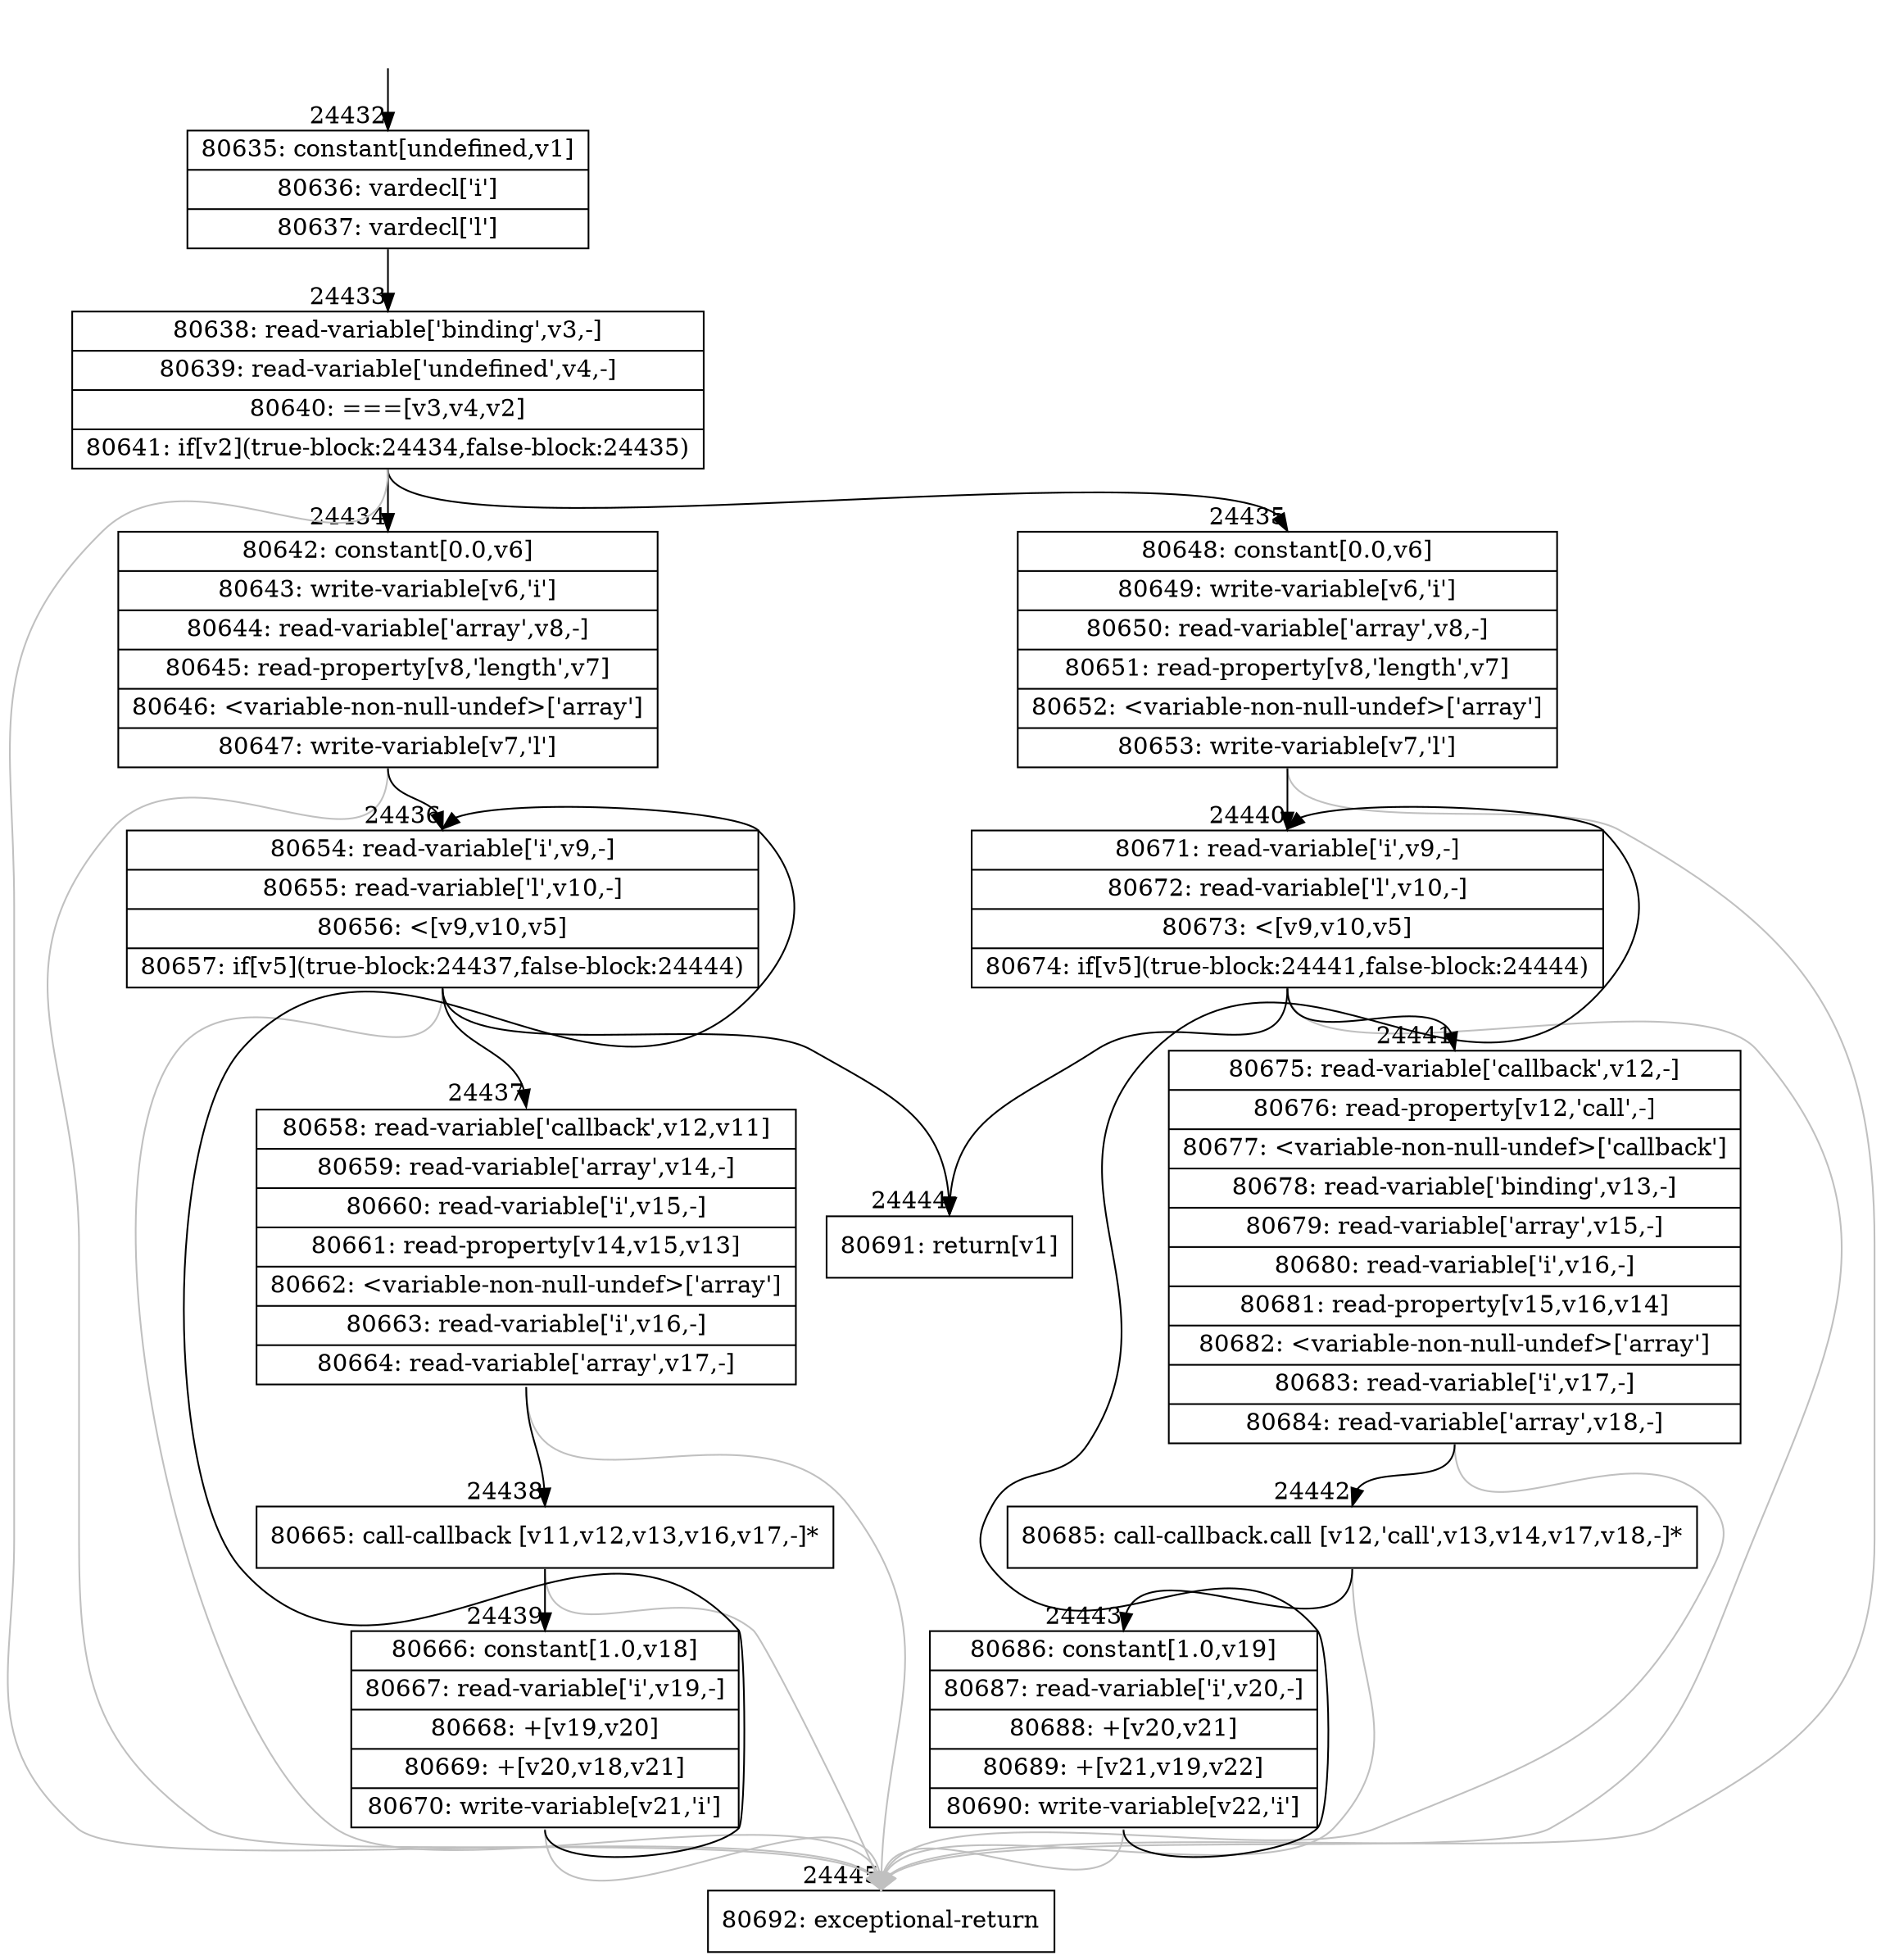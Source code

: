 digraph {
rankdir="TD"
BB_entry2137[shape=none,label=""];
BB_entry2137 -> BB24432 [tailport=s, headport=n, headlabel="    24432"]
BB24432 [shape=record label="{80635: constant[undefined,v1]|80636: vardecl['i']|80637: vardecl['l']}" ] 
BB24432 -> BB24433 [tailport=s, headport=n, headlabel="      24433"]
BB24433 [shape=record label="{80638: read-variable['binding',v3,-]|80639: read-variable['undefined',v4,-]|80640: ===[v3,v4,v2]|80641: if[v2](true-block:24434,false-block:24435)}" ] 
BB24433 -> BB24434 [tailport=s, headport=n, headlabel="      24434"]
BB24433 -> BB24435 [tailport=s, headport=n, headlabel="      24435"]
BB24433 -> BB24445 [tailport=s, headport=n, color=gray, headlabel="      24445"]
BB24434 [shape=record label="{80642: constant[0.0,v6]|80643: write-variable[v6,'i']|80644: read-variable['array',v8,-]|80645: read-property[v8,'length',v7]|80646: \<variable-non-null-undef\>['array']|80647: write-variable[v7,'l']}" ] 
BB24434 -> BB24436 [tailport=s, headport=n, headlabel="      24436"]
BB24434 -> BB24445 [tailport=s, headport=n, color=gray]
BB24435 [shape=record label="{80648: constant[0.0,v6]|80649: write-variable[v6,'i']|80650: read-variable['array',v8,-]|80651: read-property[v8,'length',v7]|80652: \<variable-non-null-undef\>['array']|80653: write-variable[v7,'l']}" ] 
BB24435 -> BB24440 [tailport=s, headport=n, headlabel="      24440"]
BB24435 -> BB24445 [tailport=s, headport=n, color=gray]
BB24436 [shape=record label="{80654: read-variable['i',v9,-]|80655: read-variable['l',v10,-]|80656: \<[v9,v10,v5]|80657: if[v5](true-block:24437,false-block:24444)}" ] 
BB24436 -> BB24437 [tailport=s, headport=n, headlabel="      24437"]
BB24436 -> BB24444 [tailport=s, headport=n, headlabel="      24444"]
BB24436 -> BB24445 [tailport=s, headport=n, color=gray]
BB24437 [shape=record label="{80658: read-variable['callback',v12,v11]|80659: read-variable['array',v14,-]|80660: read-variable['i',v15,-]|80661: read-property[v14,v15,v13]|80662: \<variable-non-null-undef\>['array']|80663: read-variable['i',v16,-]|80664: read-variable['array',v17,-]}" ] 
BB24437 -> BB24438 [tailport=s, headport=n, headlabel="      24438"]
BB24437 -> BB24445 [tailport=s, headport=n, color=gray]
BB24438 [shape=record label="{80665: call-callback [v11,v12,v13,v16,v17,-]*}" ] 
BB24438 -> BB24439 [tailport=s, headport=n, headlabel="      24439"]
BB24438 -> BB24445 [tailport=s, headport=n, color=gray]
BB24439 [shape=record label="{80666: constant[1.0,v18]|80667: read-variable['i',v19,-]|80668: +[v19,v20]|80669: +[v20,v18,v21]|80670: write-variable[v21,'i']}" ] 
BB24439 -> BB24436 [tailport=s, headport=n]
BB24439 -> BB24445 [tailport=s, headport=n, color=gray]
BB24440 [shape=record label="{80671: read-variable['i',v9,-]|80672: read-variable['l',v10,-]|80673: \<[v9,v10,v5]|80674: if[v5](true-block:24441,false-block:24444)}" ] 
BB24440 -> BB24441 [tailport=s, headport=n, headlabel="      24441"]
BB24440 -> BB24444 [tailport=s, headport=n]
BB24440 -> BB24445 [tailport=s, headport=n, color=gray]
BB24441 [shape=record label="{80675: read-variable['callback',v12,-]|80676: read-property[v12,'call',-]|80677: \<variable-non-null-undef\>['callback']|80678: read-variable['binding',v13,-]|80679: read-variable['array',v15,-]|80680: read-variable['i',v16,-]|80681: read-property[v15,v16,v14]|80682: \<variable-non-null-undef\>['array']|80683: read-variable['i',v17,-]|80684: read-variable['array',v18,-]}" ] 
BB24441 -> BB24442 [tailport=s, headport=n, headlabel="      24442"]
BB24441 -> BB24445 [tailport=s, headport=n, color=gray]
BB24442 [shape=record label="{80685: call-callback.call [v12,'call',v13,v14,v17,v18,-]*}" ] 
BB24442 -> BB24443 [tailport=s, headport=n, headlabel="      24443"]
BB24442 -> BB24445 [tailport=s, headport=n, color=gray]
BB24443 [shape=record label="{80686: constant[1.0,v19]|80687: read-variable['i',v20,-]|80688: +[v20,v21]|80689: +[v21,v19,v22]|80690: write-variable[v22,'i']}" ] 
BB24443 -> BB24440 [tailport=s, headport=n]
BB24443 -> BB24445 [tailport=s, headport=n, color=gray]
BB24444 [shape=record label="{80691: return[v1]}" ] 
BB24445 [shape=record label="{80692: exceptional-return}" ] 
//#$~ 45942
}
